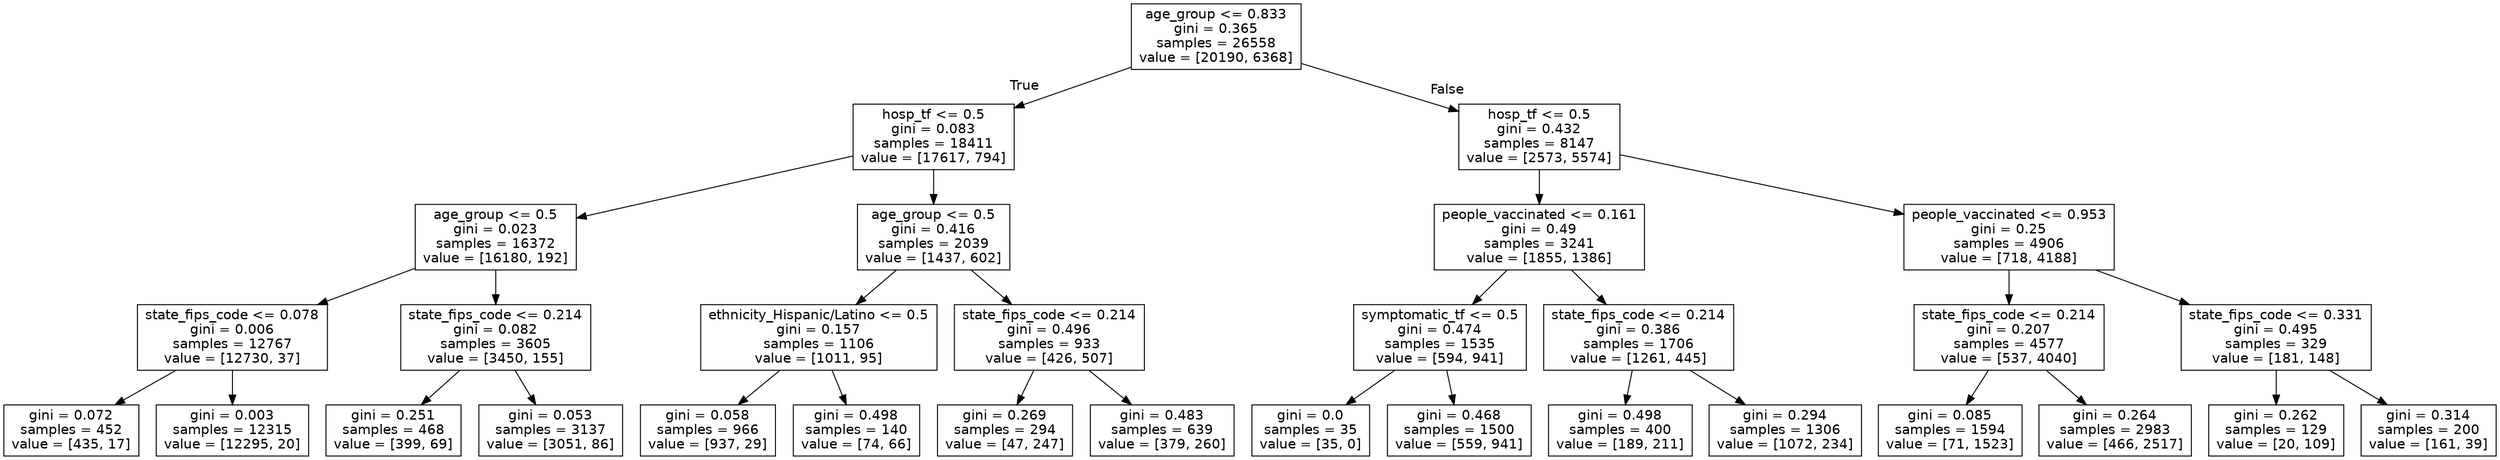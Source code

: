 digraph Tree {
node [shape=box, fontname="helvetica"] ;
edge [fontname="helvetica"] ;
0 [label="age_group <= 0.833\ngini = 0.365\nsamples = 26558\nvalue = [20190, 6368]"] ;
1 [label="hosp_tf <= 0.5\ngini = 0.083\nsamples = 18411\nvalue = [17617, 794]"] ;
0 -> 1 [labeldistance=2.5, labelangle=45, headlabel="True"] ;
2 [label="age_group <= 0.5\ngini = 0.023\nsamples = 16372\nvalue = [16180, 192]"] ;
1 -> 2 ;
3 [label="state_fips_code <= 0.078\ngini = 0.006\nsamples = 12767\nvalue = [12730, 37]"] ;
2 -> 3 ;
4 [label="gini = 0.072\nsamples = 452\nvalue = [435, 17]"] ;
3 -> 4 ;
5 [label="gini = 0.003\nsamples = 12315\nvalue = [12295, 20]"] ;
3 -> 5 ;
6 [label="state_fips_code <= 0.214\ngini = 0.082\nsamples = 3605\nvalue = [3450, 155]"] ;
2 -> 6 ;
7 [label="gini = 0.251\nsamples = 468\nvalue = [399, 69]"] ;
6 -> 7 ;
8 [label="gini = 0.053\nsamples = 3137\nvalue = [3051, 86]"] ;
6 -> 8 ;
9 [label="age_group <= 0.5\ngini = 0.416\nsamples = 2039\nvalue = [1437, 602]"] ;
1 -> 9 ;
10 [label="ethnicity_Hispanic/Latino <= 0.5\ngini = 0.157\nsamples = 1106\nvalue = [1011, 95]"] ;
9 -> 10 ;
11 [label="gini = 0.058\nsamples = 966\nvalue = [937, 29]"] ;
10 -> 11 ;
12 [label="gini = 0.498\nsamples = 140\nvalue = [74, 66]"] ;
10 -> 12 ;
13 [label="state_fips_code <= 0.214\ngini = 0.496\nsamples = 933\nvalue = [426, 507]"] ;
9 -> 13 ;
14 [label="gini = 0.269\nsamples = 294\nvalue = [47, 247]"] ;
13 -> 14 ;
15 [label="gini = 0.483\nsamples = 639\nvalue = [379, 260]"] ;
13 -> 15 ;
16 [label="hosp_tf <= 0.5\ngini = 0.432\nsamples = 8147\nvalue = [2573, 5574]"] ;
0 -> 16 [labeldistance=2.5, labelangle=-45, headlabel="False"] ;
17 [label="people_vaccinated <= 0.161\ngini = 0.49\nsamples = 3241\nvalue = [1855, 1386]"] ;
16 -> 17 ;
18 [label="symptomatic_tf <= 0.5\ngini = 0.474\nsamples = 1535\nvalue = [594, 941]"] ;
17 -> 18 ;
19 [label="gini = 0.0\nsamples = 35\nvalue = [35, 0]"] ;
18 -> 19 ;
20 [label="gini = 0.468\nsamples = 1500\nvalue = [559, 941]"] ;
18 -> 20 ;
21 [label="state_fips_code <= 0.214\ngini = 0.386\nsamples = 1706\nvalue = [1261, 445]"] ;
17 -> 21 ;
22 [label="gini = 0.498\nsamples = 400\nvalue = [189, 211]"] ;
21 -> 22 ;
23 [label="gini = 0.294\nsamples = 1306\nvalue = [1072, 234]"] ;
21 -> 23 ;
24 [label="people_vaccinated <= 0.953\ngini = 0.25\nsamples = 4906\nvalue = [718, 4188]"] ;
16 -> 24 ;
25 [label="state_fips_code <= 0.214\ngini = 0.207\nsamples = 4577\nvalue = [537, 4040]"] ;
24 -> 25 ;
26 [label="gini = 0.085\nsamples = 1594\nvalue = [71, 1523]"] ;
25 -> 26 ;
27 [label="gini = 0.264\nsamples = 2983\nvalue = [466, 2517]"] ;
25 -> 27 ;
28 [label="state_fips_code <= 0.331\ngini = 0.495\nsamples = 329\nvalue = [181, 148]"] ;
24 -> 28 ;
29 [label="gini = 0.262\nsamples = 129\nvalue = [20, 109]"] ;
28 -> 29 ;
30 [label="gini = 0.314\nsamples = 200\nvalue = [161, 39]"] ;
28 -> 30 ;
}